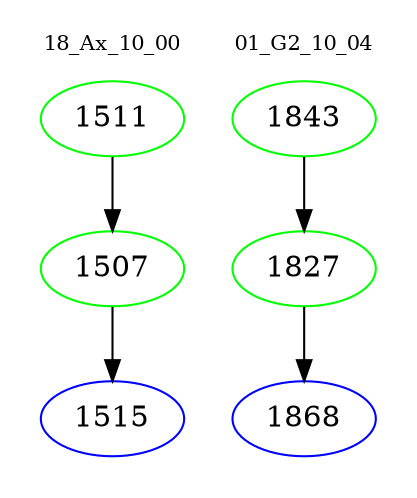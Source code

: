 digraph{
subgraph cluster_0 {
color = white
label = "18_Ax_10_00";
fontsize=10;
T0_1511 [label="1511", color="green"]
T0_1511 -> T0_1507 [color="black"]
T0_1507 [label="1507", color="green"]
T0_1507 -> T0_1515 [color="black"]
T0_1515 [label="1515", color="blue"]
}
subgraph cluster_1 {
color = white
label = "01_G2_10_04";
fontsize=10;
T1_1843 [label="1843", color="green"]
T1_1843 -> T1_1827 [color="black"]
T1_1827 [label="1827", color="green"]
T1_1827 -> T1_1868 [color="black"]
T1_1868 [label="1868", color="blue"]
}
}
